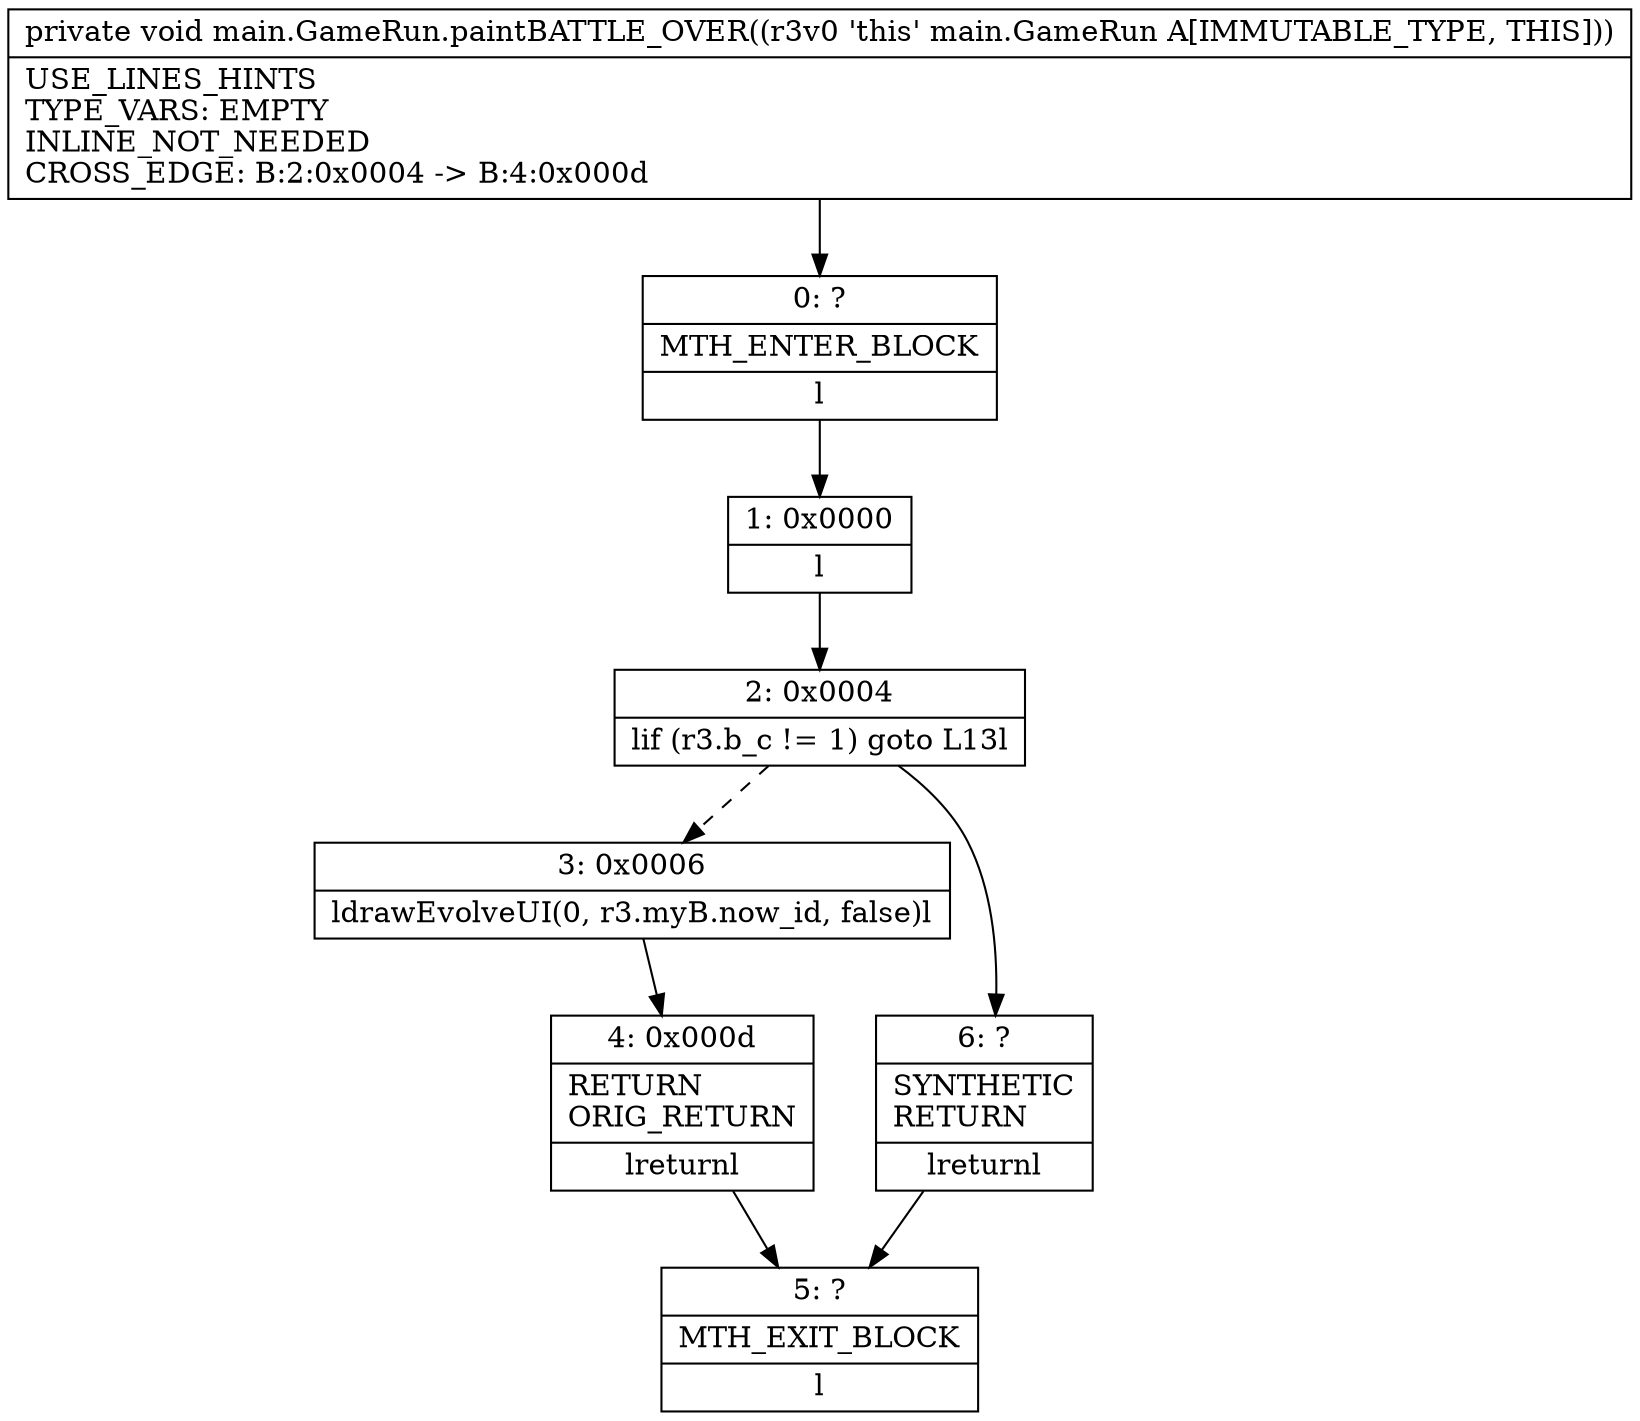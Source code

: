 digraph "CFG formain.GameRun.paintBATTLE_OVER()V" {
Node_0 [shape=record,label="{0\:\ ?|MTH_ENTER_BLOCK\l|l}"];
Node_1 [shape=record,label="{1\:\ 0x0000|l}"];
Node_2 [shape=record,label="{2\:\ 0x0004|lif (r3.b_c != 1) goto L13l}"];
Node_3 [shape=record,label="{3\:\ 0x0006|ldrawEvolveUI(0, r3.myB.now_id, false)l}"];
Node_4 [shape=record,label="{4\:\ 0x000d|RETURN\lORIG_RETURN\l|lreturnl}"];
Node_5 [shape=record,label="{5\:\ ?|MTH_EXIT_BLOCK\l|l}"];
Node_6 [shape=record,label="{6\:\ ?|SYNTHETIC\lRETURN\l|lreturnl}"];
MethodNode[shape=record,label="{private void main.GameRun.paintBATTLE_OVER((r3v0 'this' main.GameRun A[IMMUTABLE_TYPE, THIS]))  | USE_LINES_HINTS\lTYPE_VARS: EMPTY\lINLINE_NOT_NEEDED\lCROSS_EDGE: B:2:0x0004 \-\> B:4:0x000d\l}"];
MethodNode -> Node_0;
Node_0 -> Node_1;
Node_1 -> Node_2;
Node_2 -> Node_3[style=dashed];
Node_2 -> Node_6;
Node_3 -> Node_4;
Node_4 -> Node_5;
Node_6 -> Node_5;
}

